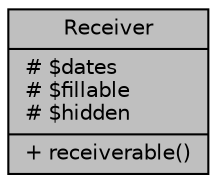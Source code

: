 digraph "Receiver"
{
 // LATEX_PDF_SIZE
  bgcolor="transparent";
  edge [fontname="Helvetica",fontsize="10",labelfontname="Helvetica",labelfontsize="10"];
  node [fontname="Helvetica",fontsize="10",shape=record];
  Node1 [label="{Receiver\n|# $dates\l# $fillable\l# $hidden\l|+ receiverable()\l}",height=0.2,width=0.4,color="black", fillcolor="grey75", style="filled", fontcolor="black",tooltip="Datos de receptores de procesos."];
}

